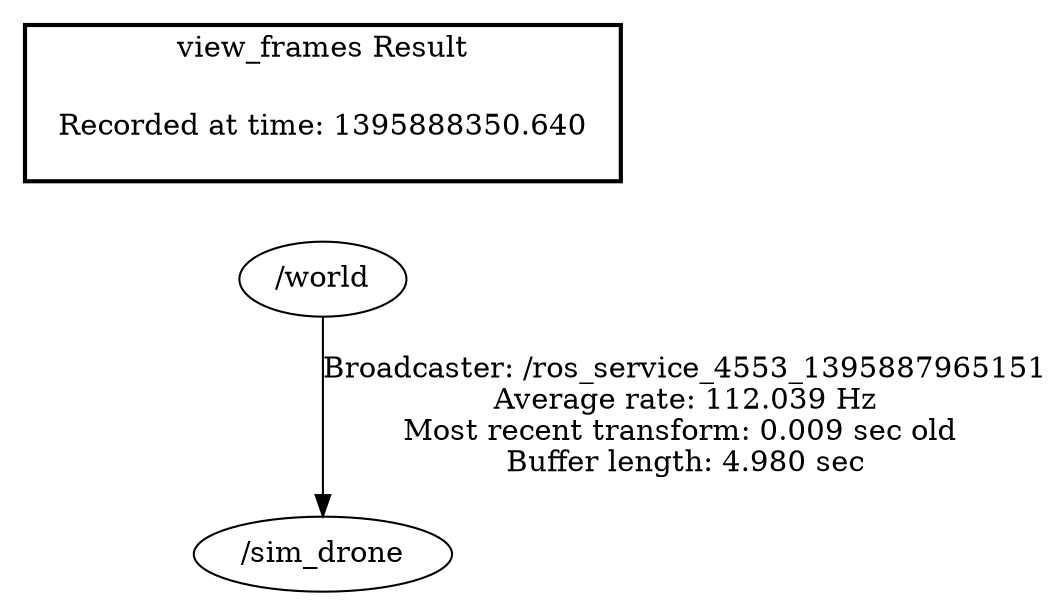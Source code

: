 digraph G {
"/world" -> "/sim_drone"[label="Broadcaster: /ros_service_4553_1395887965151\nAverage rate: 112.039 Hz\nMost recent transform: 0.009 sec old \nBuffer length: 4.980 sec\n"];
edge [style=invis];
 subgraph cluster_legend { style=bold; color=black; label ="view_frames Result";
"Recorded at time: 1395888350.640"[ shape=plaintext ] ;
 }->"/world";
}